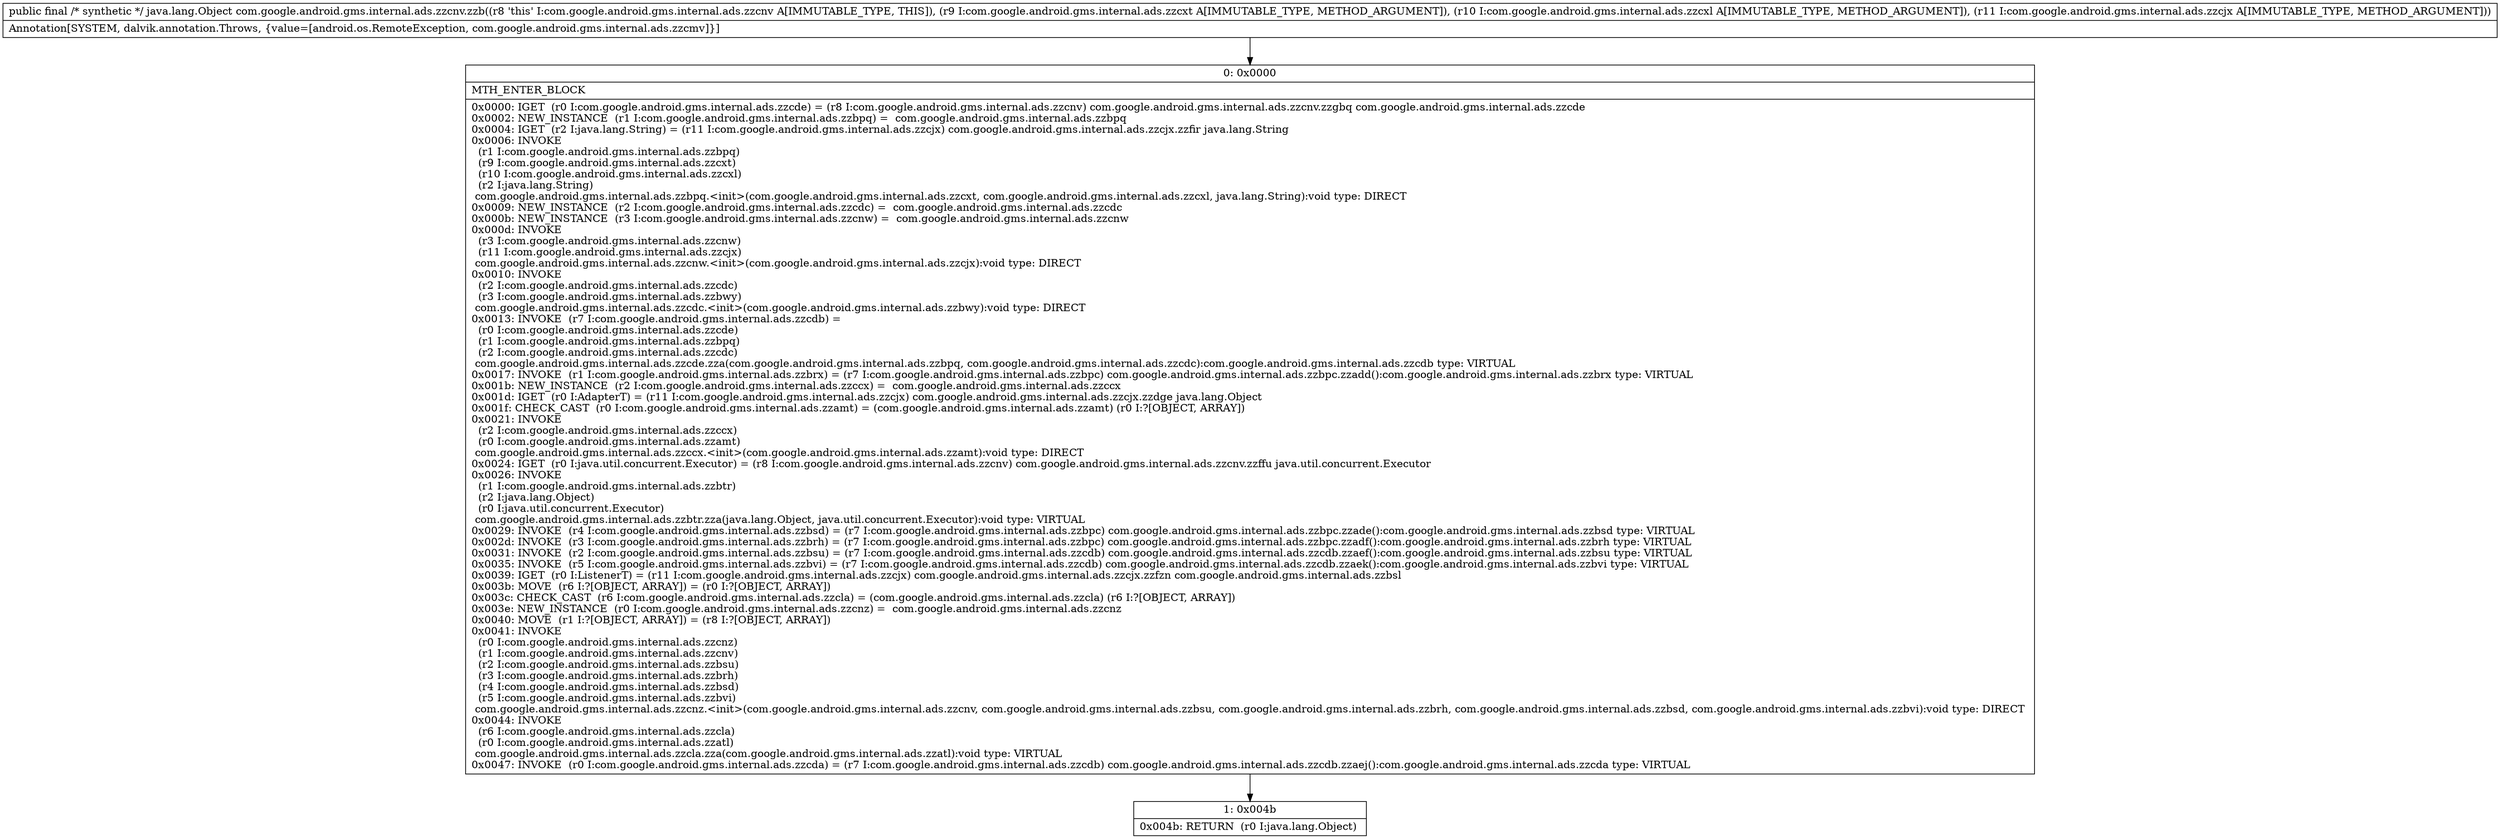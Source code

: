 digraph "CFG forcom.google.android.gms.internal.ads.zzcnv.zzb(Lcom\/google\/android\/gms\/internal\/ads\/zzcxt;Lcom\/google\/android\/gms\/internal\/ads\/zzcxl;Lcom\/google\/android\/gms\/internal\/ads\/zzcjx;)Ljava\/lang\/Object;" {
Node_0 [shape=record,label="{0\:\ 0x0000|MTH_ENTER_BLOCK\l|0x0000: IGET  (r0 I:com.google.android.gms.internal.ads.zzcde) = (r8 I:com.google.android.gms.internal.ads.zzcnv) com.google.android.gms.internal.ads.zzcnv.zzgbq com.google.android.gms.internal.ads.zzcde \l0x0002: NEW_INSTANCE  (r1 I:com.google.android.gms.internal.ads.zzbpq) =  com.google.android.gms.internal.ads.zzbpq \l0x0004: IGET  (r2 I:java.lang.String) = (r11 I:com.google.android.gms.internal.ads.zzcjx) com.google.android.gms.internal.ads.zzcjx.zzfir java.lang.String \l0x0006: INVOKE  \l  (r1 I:com.google.android.gms.internal.ads.zzbpq)\l  (r9 I:com.google.android.gms.internal.ads.zzcxt)\l  (r10 I:com.google.android.gms.internal.ads.zzcxl)\l  (r2 I:java.lang.String)\l com.google.android.gms.internal.ads.zzbpq.\<init\>(com.google.android.gms.internal.ads.zzcxt, com.google.android.gms.internal.ads.zzcxl, java.lang.String):void type: DIRECT \l0x0009: NEW_INSTANCE  (r2 I:com.google.android.gms.internal.ads.zzcdc) =  com.google.android.gms.internal.ads.zzcdc \l0x000b: NEW_INSTANCE  (r3 I:com.google.android.gms.internal.ads.zzcnw) =  com.google.android.gms.internal.ads.zzcnw \l0x000d: INVOKE  \l  (r3 I:com.google.android.gms.internal.ads.zzcnw)\l  (r11 I:com.google.android.gms.internal.ads.zzcjx)\l com.google.android.gms.internal.ads.zzcnw.\<init\>(com.google.android.gms.internal.ads.zzcjx):void type: DIRECT \l0x0010: INVOKE  \l  (r2 I:com.google.android.gms.internal.ads.zzcdc)\l  (r3 I:com.google.android.gms.internal.ads.zzbwy)\l com.google.android.gms.internal.ads.zzcdc.\<init\>(com.google.android.gms.internal.ads.zzbwy):void type: DIRECT \l0x0013: INVOKE  (r7 I:com.google.android.gms.internal.ads.zzcdb) = \l  (r0 I:com.google.android.gms.internal.ads.zzcde)\l  (r1 I:com.google.android.gms.internal.ads.zzbpq)\l  (r2 I:com.google.android.gms.internal.ads.zzcdc)\l com.google.android.gms.internal.ads.zzcde.zza(com.google.android.gms.internal.ads.zzbpq, com.google.android.gms.internal.ads.zzcdc):com.google.android.gms.internal.ads.zzcdb type: VIRTUAL \l0x0017: INVOKE  (r1 I:com.google.android.gms.internal.ads.zzbrx) = (r7 I:com.google.android.gms.internal.ads.zzbpc) com.google.android.gms.internal.ads.zzbpc.zzadd():com.google.android.gms.internal.ads.zzbrx type: VIRTUAL \l0x001b: NEW_INSTANCE  (r2 I:com.google.android.gms.internal.ads.zzccx) =  com.google.android.gms.internal.ads.zzccx \l0x001d: IGET  (r0 I:AdapterT) = (r11 I:com.google.android.gms.internal.ads.zzcjx) com.google.android.gms.internal.ads.zzcjx.zzdge java.lang.Object \l0x001f: CHECK_CAST  (r0 I:com.google.android.gms.internal.ads.zzamt) = (com.google.android.gms.internal.ads.zzamt) (r0 I:?[OBJECT, ARRAY]) \l0x0021: INVOKE  \l  (r2 I:com.google.android.gms.internal.ads.zzccx)\l  (r0 I:com.google.android.gms.internal.ads.zzamt)\l com.google.android.gms.internal.ads.zzccx.\<init\>(com.google.android.gms.internal.ads.zzamt):void type: DIRECT \l0x0024: IGET  (r0 I:java.util.concurrent.Executor) = (r8 I:com.google.android.gms.internal.ads.zzcnv) com.google.android.gms.internal.ads.zzcnv.zzffu java.util.concurrent.Executor \l0x0026: INVOKE  \l  (r1 I:com.google.android.gms.internal.ads.zzbtr)\l  (r2 I:java.lang.Object)\l  (r0 I:java.util.concurrent.Executor)\l com.google.android.gms.internal.ads.zzbtr.zza(java.lang.Object, java.util.concurrent.Executor):void type: VIRTUAL \l0x0029: INVOKE  (r4 I:com.google.android.gms.internal.ads.zzbsd) = (r7 I:com.google.android.gms.internal.ads.zzbpc) com.google.android.gms.internal.ads.zzbpc.zzade():com.google.android.gms.internal.ads.zzbsd type: VIRTUAL \l0x002d: INVOKE  (r3 I:com.google.android.gms.internal.ads.zzbrh) = (r7 I:com.google.android.gms.internal.ads.zzbpc) com.google.android.gms.internal.ads.zzbpc.zzadf():com.google.android.gms.internal.ads.zzbrh type: VIRTUAL \l0x0031: INVOKE  (r2 I:com.google.android.gms.internal.ads.zzbsu) = (r7 I:com.google.android.gms.internal.ads.zzcdb) com.google.android.gms.internal.ads.zzcdb.zzaef():com.google.android.gms.internal.ads.zzbsu type: VIRTUAL \l0x0035: INVOKE  (r5 I:com.google.android.gms.internal.ads.zzbvi) = (r7 I:com.google.android.gms.internal.ads.zzcdb) com.google.android.gms.internal.ads.zzcdb.zzaek():com.google.android.gms.internal.ads.zzbvi type: VIRTUAL \l0x0039: IGET  (r0 I:ListenerT) = (r11 I:com.google.android.gms.internal.ads.zzcjx) com.google.android.gms.internal.ads.zzcjx.zzfzn com.google.android.gms.internal.ads.zzbsl \l0x003b: MOVE  (r6 I:?[OBJECT, ARRAY]) = (r0 I:?[OBJECT, ARRAY]) \l0x003c: CHECK_CAST  (r6 I:com.google.android.gms.internal.ads.zzcla) = (com.google.android.gms.internal.ads.zzcla) (r6 I:?[OBJECT, ARRAY]) \l0x003e: NEW_INSTANCE  (r0 I:com.google.android.gms.internal.ads.zzcnz) =  com.google.android.gms.internal.ads.zzcnz \l0x0040: MOVE  (r1 I:?[OBJECT, ARRAY]) = (r8 I:?[OBJECT, ARRAY]) \l0x0041: INVOKE  \l  (r0 I:com.google.android.gms.internal.ads.zzcnz)\l  (r1 I:com.google.android.gms.internal.ads.zzcnv)\l  (r2 I:com.google.android.gms.internal.ads.zzbsu)\l  (r3 I:com.google.android.gms.internal.ads.zzbrh)\l  (r4 I:com.google.android.gms.internal.ads.zzbsd)\l  (r5 I:com.google.android.gms.internal.ads.zzbvi)\l com.google.android.gms.internal.ads.zzcnz.\<init\>(com.google.android.gms.internal.ads.zzcnv, com.google.android.gms.internal.ads.zzbsu, com.google.android.gms.internal.ads.zzbrh, com.google.android.gms.internal.ads.zzbsd, com.google.android.gms.internal.ads.zzbvi):void type: DIRECT \l0x0044: INVOKE  \l  (r6 I:com.google.android.gms.internal.ads.zzcla)\l  (r0 I:com.google.android.gms.internal.ads.zzatl)\l com.google.android.gms.internal.ads.zzcla.zza(com.google.android.gms.internal.ads.zzatl):void type: VIRTUAL \l0x0047: INVOKE  (r0 I:com.google.android.gms.internal.ads.zzcda) = (r7 I:com.google.android.gms.internal.ads.zzcdb) com.google.android.gms.internal.ads.zzcdb.zzaej():com.google.android.gms.internal.ads.zzcda type: VIRTUAL \l}"];
Node_1 [shape=record,label="{1\:\ 0x004b|0x004b: RETURN  (r0 I:java.lang.Object) \l}"];
MethodNode[shape=record,label="{public final \/* synthetic *\/ java.lang.Object com.google.android.gms.internal.ads.zzcnv.zzb((r8 'this' I:com.google.android.gms.internal.ads.zzcnv A[IMMUTABLE_TYPE, THIS]), (r9 I:com.google.android.gms.internal.ads.zzcxt A[IMMUTABLE_TYPE, METHOD_ARGUMENT]), (r10 I:com.google.android.gms.internal.ads.zzcxl A[IMMUTABLE_TYPE, METHOD_ARGUMENT]), (r11 I:com.google.android.gms.internal.ads.zzcjx A[IMMUTABLE_TYPE, METHOD_ARGUMENT]))  | Annotation[SYSTEM, dalvik.annotation.Throws, \{value=[android.os.RemoteException, com.google.android.gms.internal.ads.zzcmv]\}]\l}"];
MethodNode -> Node_0;
Node_0 -> Node_1;
}

